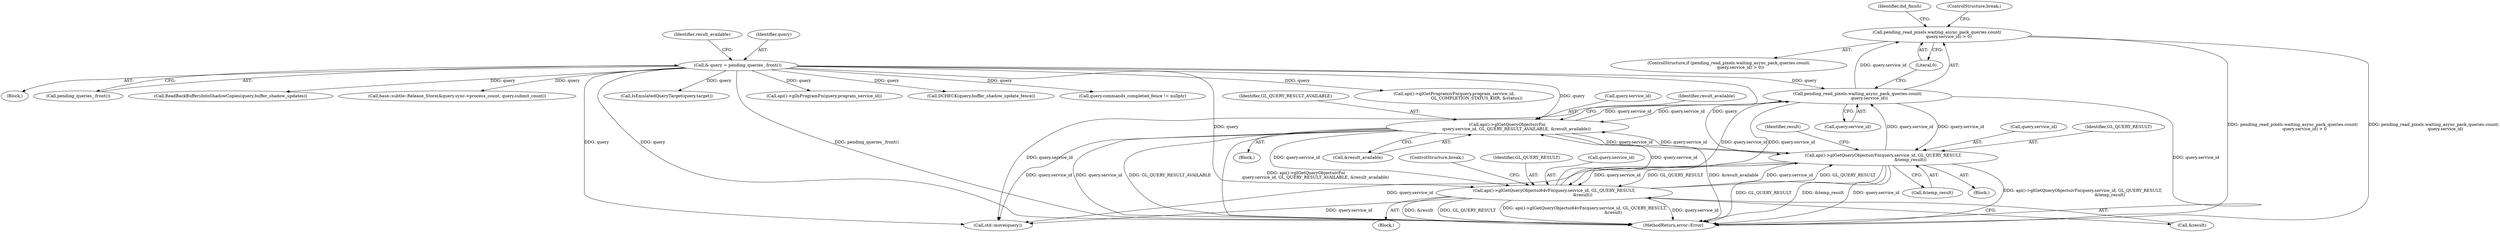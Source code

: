 digraph "0_Chrome_a4150b688a754d3d10d2ca385155b1c95d77d6ae_3@API" {
"1000172" [label="(Call,pending_read_pixels.waiting_async_pack_queries.count(\n                  query.service_id) > 0)"];
"1000173" [label="(Call,pending_read_pixels.waiting_async_pack_queries.count(\n                  query.service_id))"];
"1000290" [label="(Call,api()->glGetQueryObjectuivFn(\n              query.service_id, GL_QUERY_RESULT_AVAILABLE, &result_available))"];
"1000114" [label="(Call,& query = pending_queries_.front())"];
"1000320" [label="(Call,api()->glGetQueryObjectuivFn(query.service_id, GL_QUERY_RESULT,\n                                         &temp_result))"];
"1000307" [label="(Call,api()->glGetQueryObjectui64vFn(query.service_id, GL_QUERY_RESULT,\n                                           &result))"];
"1000234" [label="(Call,api()->glGetProgramivFn(query.program_service_id,\n                                  GL_COMPLETION_STATUS_KHR, &status))"];
"1000321" [label="(Call,query.service_id)"];
"1000312" [label="(Call,&result)"];
"1000112" [label="(Block,)"];
"1000116" [label="(Call,pending_queries_.front())"];
"1000174" [label="(Call,query.service_id)"];
"1000114" [label="(Call,& query = pending_queries_.front())"];
"1000200" [label="(Call,ReadBackBuffersIntoShadowCopies(query.buffer_shadow_updates))"];
"1000320" [label="(Call,api()->glGetQueryObjectuivFn(query.service_id, GL_QUERY_RESULT,\n                                         &temp_result))"];
"1000291" [label="(Call,query.service_id)"];
"1000343" [label="(Call,base::subtle::Release_Store(&query.sync->process_count, query.submit_count))"];
"1000295" [label="(Call,&result_available)"];
"1000324" [label="(Identifier,GL_QUERY_RESULT)"];
"1000289" [label="(Block,)"];
"1000315" [label="(Block,)"];
"1000181" [label="(Identifier,did_finish)"];
"1000115" [label="(Identifier,query)"];
"1000119" [label="(Identifier,result_available)"];
"1000330" [label="(ControlStructure,break;)"];
"1000189" [label="(ControlStructure,break;)"];
"1000299" [label="(Identifier,result_available)"];
"1000363" [label="(MethodReturn,error::Error)"];
"1000328" [label="(Identifier,result)"];
"1000172" [label="(Call,pending_read_pixels.waiting_async_pack_queries.count(\n                  query.service_id) > 0)"];
"1000290" [label="(Call,api()->glGetQueryObjectuivFn(\n              query.service_id, GL_QUERY_RESULT_AVAILABLE, &result_available))"];
"1000294" [label="(Identifier,GL_QUERY_RESULT_AVAILABLE)"];
"1000311" [label="(Identifier,GL_QUERY_RESULT)"];
"1000308" [label="(Call,query.service_id)"];
"1000278" [label="(Call,IsEmulatedQueryTarget(query.target))"];
"1000171" [label="(ControlStructure,if (pending_read_pixels.waiting_async_pack_queries.count(\n                  query.service_id) > 0))"];
"1000173" [label="(Call,pending_read_pixels.waiting_async_pack_queries.count(\n                  query.service_id))"];
"1000325" [label="(Call,&temp_result)"];
"1000253" [label="(Call,std::move(query))"];
"1000224" [label="(Call,api()->glIsProgramFn(query.program_service_id))"];
"1000191" [label="(Call,DCHECK(query.buffer_shadow_update_fence))"];
"1000307" [label="(Call,api()->glGetQueryObjectui64vFn(query.service_id, GL_QUERY_RESULT,\n                                           &result))"];
"1000177" [label="(Literal,0)"];
"1000132" [label="(Call,query.commands_completed_fence != nullptr)"];
"1000306" [label="(Block,)"];
"1000172" -> "1000171"  [label="AST: "];
"1000172" -> "1000177"  [label="CFG: "];
"1000173" -> "1000172"  [label="AST: "];
"1000177" -> "1000172"  [label="AST: "];
"1000181" -> "1000172"  [label="CFG: "];
"1000189" -> "1000172"  [label="CFG: "];
"1000172" -> "1000363"  [label="DDG: pending_read_pixels.waiting_async_pack_queries.count(\n                  query.service_id) > 0"];
"1000172" -> "1000363"  [label="DDG: pending_read_pixels.waiting_async_pack_queries.count(\n                  query.service_id)"];
"1000173" -> "1000172"  [label="DDG: query.service_id"];
"1000173" -> "1000174"  [label="CFG: "];
"1000174" -> "1000173"  [label="AST: "];
"1000177" -> "1000173"  [label="CFG: "];
"1000173" -> "1000363"  [label="DDG: query.service_id"];
"1000290" -> "1000173"  [label="DDG: query.service_id"];
"1000114" -> "1000173"  [label="DDG: query"];
"1000320" -> "1000173"  [label="DDG: query.service_id"];
"1000307" -> "1000173"  [label="DDG: query.service_id"];
"1000173" -> "1000253"  [label="DDG: query.service_id"];
"1000173" -> "1000290"  [label="DDG: query.service_id"];
"1000173" -> "1000307"  [label="DDG: query.service_id"];
"1000173" -> "1000320"  [label="DDG: query.service_id"];
"1000290" -> "1000289"  [label="AST: "];
"1000290" -> "1000295"  [label="CFG: "];
"1000291" -> "1000290"  [label="AST: "];
"1000294" -> "1000290"  [label="AST: "];
"1000295" -> "1000290"  [label="AST: "];
"1000299" -> "1000290"  [label="CFG: "];
"1000290" -> "1000363"  [label="DDG: query.service_id"];
"1000290" -> "1000363"  [label="DDG: GL_QUERY_RESULT_AVAILABLE"];
"1000290" -> "1000363"  [label="DDG: api()->glGetQueryObjectuivFn(\n              query.service_id, GL_QUERY_RESULT_AVAILABLE, &result_available)"];
"1000290" -> "1000363"  [label="DDG: &result_available"];
"1000290" -> "1000253"  [label="DDG: query.service_id"];
"1000114" -> "1000290"  [label="DDG: query"];
"1000320" -> "1000290"  [label="DDG: query.service_id"];
"1000307" -> "1000290"  [label="DDG: query.service_id"];
"1000290" -> "1000307"  [label="DDG: query.service_id"];
"1000290" -> "1000320"  [label="DDG: query.service_id"];
"1000114" -> "1000112"  [label="AST: "];
"1000114" -> "1000116"  [label="CFG: "];
"1000115" -> "1000114"  [label="AST: "];
"1000116" -> "1000114"  [label="AST: "];
"1000119" -> "1000114"  [label="CFG: "];
"1000114" -> "1000363"  [label="DDG: query"];
"1000114" -> "1000363"  [label="DDG: pending_queries_.front()"];
"1000114" -> "1000132"  [label="DDG: query"];
"1000114" -> "1000191"  [label="DDG: query"];
"1000114" -> "1000200"  [label="DDG: query"];
"1000114" -> "1000224"  [label="DDG: query"];
"1000114" -> "1000234"  [label="DDG: query"];
"1000114" -> "1000253"  [label="DDG: query"];
"1000114" -> "1000278"  [label="DDG: query"];
"1000114" -> "1000307"  [label="DDG: query"];
"1000114" -> "1000320"  [label="DDG: query"];
"1000114" -> "1000343"  [label="DDG: query"];
"1000320" -> "1000315"  [label="AST: "];
"1000320" -> "1000325"  [label="CFG: "];
"1000321" -> "1000320"  [label="AST: "];
"1000324" -> "1000320"  [label="AST: "];
"1000325" -> "1000320"  [label="AST: "];
"1000328" -> "1000320"  [label="CFG: "];
"1000320" -> "1000363"  [label="DDG: GL_QUERY_RESULT"];
"1000320" -> "1000363"  [label="DDG: &temp_result"];
"1000320" -> "1000363"  [label="DDG: query.service_id"];
"1000320" -> "1000363"  [label="DDG: api()->glGetQueryObjectuivFn(query.service_id, GL_QUERY_RESULT,\n                                         &temp_result)"];
"1000320" -> "1000253"  [label="DDG: query.service_id"];
"1000320" -> "1000307"  [label="DDG: query.service_id"];
"1000320" -> "1000307"  [label="DDG: GL_QUERY_RESULT"];
"1000307" -> "1000320"  [label="DDG: query.service_id"];
"1000307" -> "1000320"  [label="DDG: GL_QUERY_RESULT"];
"1000307" -> "1000306"  [label="AST: "];
"1000307" -> "1000312"  [label="CFG: "];
"1000308" -> "1000307"  [label="AST: "];
"1000311" -> "1000307"  [label="AST: "];
"1000312" -> "1000307"  [label="AST: "];
"1000330" -> "1000307"  [label="CFG: "];
"1000307" -> "1000363"  [label="DDG: &result"];
"1000307" -> "1000363"  [label="DDG: GL_QUERY_RESULT"];
"1000307" -> "1000363"  [label="DDG: api()->glGetQueryObjectui64vFn(query.service_id, GL_QUERY_RESULT,\n                                           &result)"];
"1000307" -> "1000363"  [label="DDG: query.service_id"];
"1000307" -> "1000253"  [label="DDG: query.service_id"];
}
